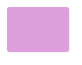 @startuml

skinparam ClassBackgroundColor #Plum
skinparam ClassFontColor #Plum
skinparam ClassBorderColor #Plum

skinparam ClassStereotypeFontSize 0
skinparam CircledCharacterFontSize 0
skinparam CircledCharacterRadius 0
skinparam ClassBorderThickness 0
skinparam Shadowing false

class Dummy

@enduml